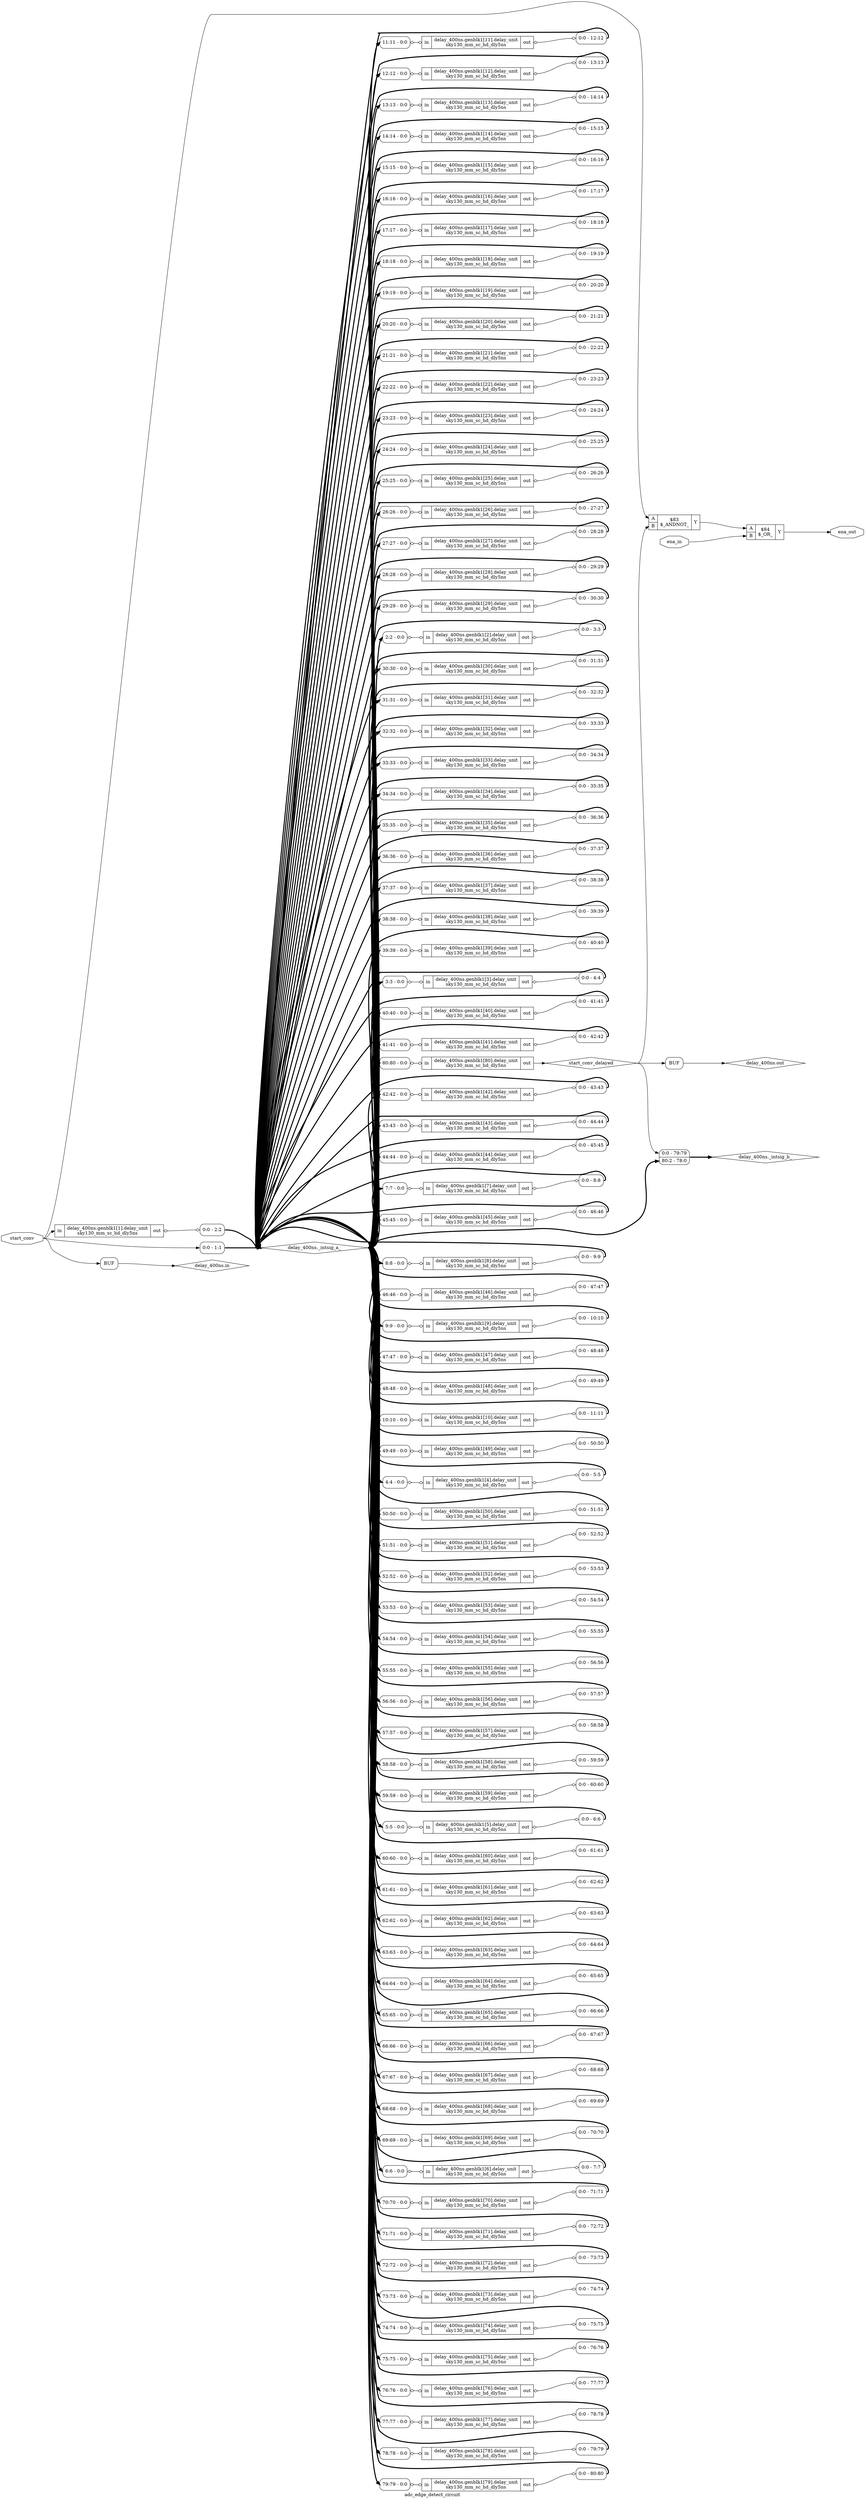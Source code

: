 digraph "adc_edge_detect_circuit" {
label="adc_edge_detect_circuit";
rankdir="LR";
remincross=true;
n2 [ shape=diamond, label="delay_400ns._intsig_a_", color="black", fontcolor="black" ];
n3 [ shape=diamond, label="delay_400ns._intsig_b_", color="black", fontcolor="black" ];
n4 [ shape=diamond, label="delay_400ns.in", color="black", fontcolor="black" ];
n5 [ shape=diamond, label="delay_400ns.out", color="black", fontcolor="black" ];
n6 [ shape=octagon, label="ena_in", color="black", fontcolor="black" ];
n7 [ shape=octagon, label="ena_out", color="black", fontcolor="black" ];
n8 [ shape=octagon, label="start_conv", color="black", fontcolor="black" ];
n9 [ shape=diamond, label="start_conv_delayed", color="black", fontcolor="black" ];
c13 [ shape=record, label="{{<p10> A|<p11> B}|$83\n$_ANDNOT_|{<p12> Y}}" ];
c14 [ shape=record, label="{{<p10> A|<p11> B}|$84\n$_OR_|{<p12> Y}}" ];
c17 [ shape=record, label="{{<p15> in}|delay_400ns.genblk1[10].delay_unit\nsky130_mm_sc_hd_dly5ns|{<p16> out}}" ];
x0 [ shape=record, style=rounded, label="<s0> 10:10 - 0:0 " ];
x0:e -> c17:p15:w [arrowhead=odiamond, arrowtail=odiamond, dir=both, color="black", label=""];
x1 [ shape=record, style=rounded, label="<s0> 0:0 - 11:11 " ];
c17:p16:e -> x1:w [arrowhead=odiamond, arrowtail=odiamond, dir=both, color="black", label=""];
c18 [ shape=record, label="{{<p15> in}|delay_400ns.genblk1[11].delay_unit\nsky130_mm_sc_hd_dly5ns|{<p16> out}}" ];
x2 [ shape=record, style=rounded, label="<s0> 11:11 - 0:0 " ];
x2:e -> c18:p15:w [arrowhead=odiamond, arrowtail=odiamond, dir=both, color="black", label=""];
x3 [ shape=record, style=rounded, label="<s0> 0:0 - 12:12 " ];
c18:p16:e -> x3:w [arrowhead=odiamond, arrowtail=odiamond, dir=both, color="black", label=""];
c19 [ shape=record, label="{{<p15> in}|delay_400ns.genblk1[12].delay_unit\nsky130_mm_sc_hd_dly5ns|{<p16> out}}" ];
x4 [ shape=record, style=rounded, label="<s0> 12:12 - 0:0 " ];
x4:e -> c19:p15:w [arrowhead=odiamond, arrowtail=odiamond, dir=both, color="black", label=""];
x5 [ shape=record, style=rounded, label="<s0> 0:0 - 13:13 " ];
c19:p16:e -> x5:w [arrowhead=odiamond, arrowtail=odiamond, dir=both, color="black", label=""];
c20 [ shape=record, label="{{<p15> in}|delay_400ns.genblk1[13].delay_unit\nsky130_mm_sc_hd_dly5ns|{<p16> out}}" ];
x6 [ shape=record, style=rounded, label="<s0> 13:13 - 0:0 " ];
x6:e -> c20:p15:w [arrowhead=odiamond, arrowtail=odiamond, dir=both, color="black", label=""];
x7 [ shape=record, style=rounded, label="<s0> 0:0 - 14:14 " ];
c20:p16:e -> x7:w [arrowhead=odiamond, arrowtail=odiamond, dir=both, color="black", label=""];
c21 [ shape=record, label="{{<p15> in}|delay_400ns.genblk1[14].delay_unit\nsky130_mm_sc_hd_dly5ns|{<p16> out}}" ];
x8 [ shape=record, style=rounded, label="<s0> 14:14 - 0:0 " ];
x8:e -> c21:p15:w [arrowhead=odiamond, arrowtail=odiamond, dir=both, color="black", label=""];
x9 [ shape=record, style=rounded, label="<s0> 0:0 - 15:15 " ];
c21:p16:e -> x9:w [arrowhead=odiamond, arrowtail=odiamond, dir=both, color="black", label=""];
c22 [ shape=record, label="{{<p15> in}|delay_400ns.genblk1[15].delay_unit\nsky130_mm_sc_hd_dly5ns|{<p16> out}}" ];
x10 [ shape=record, style=rounded, label="<s0> 15:15 - 0:0 " ];
x10:e -> c22:p15:w [arrowhead=odiamond, arrowtail=odiamond, dir=both, color="black", label=""];
x11 [ shape=record, style=rounded, label="<s0> 0:0 - 16:16 " ];
c22:p16:e -> x11:w [arrowhead=odiamond, arrowtail=odiamond, dir=both, color="black", label=""];
c23 [ shape=record, label="{{<p15> in}|delay_400ns.genblk1[16].delay_unit\nsky130_mm_sc_hd_dly5ns|{<p16> out}}" ];
x12 [ shape=record, style=rounded, label="<s0> 16:16 - 0:0 " ];
x12:e -> c23:p15:w [arrowhead=odiamond, arrowtail=odiamond, dir=both, color="black", label=""];
x13 [ shape=record, style=rounded, label="<s0> 0:0 - 17:17 " ];
c23:p16:e -> x13:w [arrowhead=odiamond, arrowtail=odiamond, dir=both, color="black", label=""];
c24 [ shape=record, label="{{<p15> in}|delay_400ns.genblk1[17].delay_unit\nsky130_mm_sc_hd_dly5ns|{<p16> out}}" ];
x14 [ shape=record, style=rounded, label="<s0> 17:17 - 0:0 " ];
x14:e -> c24:p15:w [arrowhead=odiamond, arrowtail=odiamond, dir=both, color="black", label=""];
x15 [ shape=record, style=rounded, label="<s0> 0:0 - 18:18 " ];
c24:p16:e -> x15:w [arrowhead=odiamond, arrowtail=odiamond, dir=both, color="black", label=""];
c25 [ shape=record, label="{{<p15> in}|delay_400ns.genblk1[18].delay_unit\nsky130_mm_sc_hd_dly5ns|{<p16> out}}" ];
x16 [ shape=record, style=rounded, label="<s0> 18:18 - 0:0 " ];
x16:e -> c25:p15:w [arrowhead=odiamond, arrowtail=odiamond, dir=both, color="black", label=""];
x17 [ shape=record, style=rounded, label="<s0> 0:0 - 19:19 " ];
c25:p16:e -> x17:w [arrowhead=odiamond, arrowtail=odiamond, dir=both, color="black", label=""];
c26 [ shape=record, label="{{<p15> in}|delay_400ns.genblk1[19].delay_unit\nsky130_mm_sc_hd_dly5ns|{<p16> out}}" ];
x18 [ shape=record, style=rounded, label="<s0> 19:19 - 0:0 " ];
x18:e -> c26:p15:w [arrowhead=odiamond, arrowtail=odiamond, dir=both, color="black", label=""];
x19 [ shape=record, style=rounded, label="<s0> 0:0 - 20:20 " ];
c26:p16:e -> x19:w [arrowhead=odiamond, arrowtail=odiamond, dir=both, color="black", label=""];
c27 [ shape=record, label="{{<p15> in}|delay_400ns.genblk1[1].delay_unit\nsky130_mm_sc_hd_dly5ns|{<p16> out}}" ];
x20 [ shape=record, style=rounded, label="<s0> 0:0 - 2:2 " ];
c27:p16:e -> x20:w [arrowhead=odiamond, arrowtail=odiamond, dir=both, color="black", label=""];
c28 [ shape=record, label="{{<p15> in}|delay_400ns.genblk1[20].delay_unit\nsky130_mm_sc_hd_dly5ns|{<p16> out}}" ];
x21 [ shape=record, style=rounded, label="<s0> 20:20 - 0:0 " ];
x21:e -> c28:p15:w [arrowhead=odiamond, arrowtail=odiamond, dir=both, color="black", label=""];
x22 [ shape=record, style=rounded, label="<s0> 0:0 - 21:21 " ];
c28:p16:e -> x22:w [arrowhead=odiamond, arrowtail=odiamond, dir=both, color="black", label=""];
c29 [ shape=record, label="{{<p15> in}|delay_400ns.genblk1[21].delay_unit\nsky130_mm_sc_hd_dly5ns|{<p16> out}}" ];
x23 [ shape=record, style=rounded, label="<s0> 21:21 - 0:0 " ];
x23:e -> c29:p15:w [arrowhead=odiamond, arrowtail=odiamond, dir=both, color="black", label=""];
x24 [ shape=record, style=rounded, label="<s0> 0:0 - 22:22 " ];
c29:p16:e -> x24:w [arrowhead=odiamond, arrowtail=odiamond, dir=both, color="black", label=""];
c30 [ shape=record, label="{{<p15> in}|delay_400ns.genblk1[22].delay_unit\nsky130_mm_sc_hd_dly5ns|{<p16> out}}" ];
x25 [ shape=record, style=rounded, label="<s0> 22:22 - 0:0 " ];
x25:e -> c30:p15:w [arrowhead=odiamond, arrowtail=odiamond, dir=both, color="black", label=""];
x26 [ shape=record, style=rounded, label="<s0> 0:0 - 23:23 " ];
c30:p16:e -> x26:w [arrowhead=odiamond, arrowtail=odiamond, dir=both, color="black", label=""];
c31 [ shape=record, label="{{<p15> in}|delay_400ns.genblk1[23].delay_unit\nsky130_mm_sc_hd_dly5ns|{<p16> out}}" ];
x27 [ shape=record, style=rounded, label="<s0> 23:23 - 0:0 " ];
x27:e -> c31:p15:w [arrowhead=odiamond, arrowtail=odiamond, dir=both, color="black", label=""];
x28 [ shape=record, style=rounded, label="<s0> 0:0 - 24:24 " ];
c31:p16:e -> x28:w [arrowhead=odiamond, arrowtail=odiamond, dir=both, color="black", label=""];
c32 [ shape=record, label="{{<p15> in}|delay_400ns.genblk1[24].delay_unit\nsky130_mm_sc_hd_dly5ns|{<p16> out}}" ];
x29 [ shape=record, style=rounded, label="<s0> 24:24 - 0:0 " ];
x29:e -> c32:p15:w [arrowhead=odiamond, arrowtail=odiamond, dir=both, color="black", label=""];
x30 [ shape=record, style=rounded, label="<s0> 0:0 - 25:25 " ];
c32:p16:e -> x30:w [arrowhead=odiamond, arrowtail=odiamond, dir=both, color="black", label=""];
c33 [ shape=record, label="{{<p15> in}|delay_400ns.genblk1[25].delay_unit\nsky130_mm_sc_hd_dly5ns|{<p16> out}}" ];
x31 [ shape=record, style=rounded, label="<s0> 25:25 - 0:0 " ];
x31:e -> c33:p15:w [arrowhead=odiamond, arrowtail=odiamond, dir=both, color="black", label=""];
x32 [ shape=record, style=rounded, label="<s0> 0:0 - 26:26 " ];
c33:p16:e -> x32:w [arrowhead=odiamond, arrowtail=odiamond, dir=both, color="black", label=""];
c34 [ shape=record, label="{{<p15> in}|delay_400ns.genblk1[26].delay_unit\nsky130_mm_sc_hd_dly5ns|{<p16> out}}" ];
x33 [ shape=record, style=rounded, label="<s0> 26:26 - 0:0 " ];
x33:e -> c34:p15:w [arrowhead=odiamond, arrowtail=odiamond, dir=both, color="black", label=""];
x34 [ shape=record, style=rounded, label="<s0> 0:0 - 27:27 " ];
c34:p16:e -> x34:w [arrowhead=odiamond, arrowtail=odiamond, dir=both, color="black", label=""];
c35 [ shape=record, label="{{<p15> in}|delay_400ns.genblk1[27].delay_unit\nsky130_mm_sc_hd_dly5ns|{<p16> out}}" ];
x35 [ shape=record, style=rounded, label="<s0> 27:27 - 0:0 " ];
x35:e -> c35:p15:w [arrowhead=odiamond, arrowtail=odiamond, dir=both, color="black", label=""];
x36 [ shape=record, style=rounded, label="<s0> 0:0 - 28:28 " ];
c35:p16:e -> x36:w [arrowhead=odiamond, arrowtail=odiamond, dir=both, color="black", label=""];
c36 [ shape=record, label="{{<p15> in}|delay_400ns.genblk1[28].delay_unit\nsky130_mm_sc_hd_dly5ns|{<p16> out}}" ];
x37 [ shape=record, style=rounded, label="<s0> 28:28 - 0:0 " ];
x37:e -> c36:p15:w [arrowhead=odiamond, arrowtail=odiamond, dir=both, color="black", label=""];
x38 [ shape=record, style=rounded, label="<s0> 0:0 - 29:29 " ];
c36:p16:e -> x38:w [arrowhead=odiamond, arrowtail=odiamond, dir=both, color="black", label=""];
c37 [ shape=record, label="{{<p15> in}|delay_400ns.genblk1[29].delay_unit\nsky130_mm_sc_hd_dly5ns|{<p16> out}}" ];
x39 [ shape=record, style=rounded, label="<s0> 29:29 - 0:0 " ];
x39:e -> c37:p15:w [arrowhead=odiamond, arrowtail=odiamond, dir=both, color="black", label=""];
x40 [ shape=record, style=rounded, label="<s0> 0:0 - 30:30 " ];
c37:p16:e -> x40:w [arrowhead=odiamond, arrowtail=odiamond, dir=both, color="black", label=""];
c38 [ shape=record, label="{{<p15> in}|delay_400ns.genblk1[2].delay_unit\nsky130_mm_sc_hd_dly5ns|{<p16> out}}" ];
x41 [ shape=record, style=rounded, label="<s0> 2:2 - 0:0 " ];
x41:e -> c38:p15:w [arrowhead=odiamond, arrowtail=odiamond, dir=both, color="black", label=""];
x42 [ shape=record, style=rounded, label="<s0> 0:0 - 3:3 " ];
c38:p16:e -> x42:w [arrowhead=odiamond, arrowtail=odiamond, dir=both, color="black", label=""];
c39 [ shape=record, label="{{<p15> in}|delay_400ns.genblk1[30].delay_unit\nsky130_mm_sc_hd_dly5ns|{<p16> out}}" ];
x43 [ shape=record, style=rounded, label="<s0> 30:30 - 0:0 " ];
x43:e -> c39:p15:w [arrowhead=odiamond, arrowtail=odiamond, dir=both, color="black", label=""];
x44 [ shape=record, style=rounded, label="<s0> 0:0 - 31:31 " ];
c39:p16:e -> x44:w [arrowhead=odiamond, arrowtail=odiamond, dir=both, color="black", label=""];
c40 [ shape=record, label="{{<p15> in}|delay_400ns.genblk1[31].delay_unit\nsky130_mm_sc_hd_dly5ns|{<p16> out}}" ];
x45 [ shape=record, style=rounded, label="<s0> 31:31 - 0:0 " ];
x45:e -> c40:p15:w [arrowhead=odiamond, arrowtail=odiamond, dir=both, color="black", label=""];
x46 [ shape=record, style=rounded, label="<s0> 0:0 - 32:32 " ];
c40:p16:e -> x46:w [arrowhead=odiamond, arrowtail=odiamond, dir=both, color="black", label=""];
c41 [ shape=record, label="{{<p15> in}|delay_400ns.genblk1[32].delay_unit\nsky130_mm_sc_hd_dly5ns|{<p16> out}}" ];
x47 [ shape=record, style=rounded, label="<s0> 32:32 - 0:0 " ];
x47:e -> c41:p15:w [arrowhead=odiamond, arrowtail=odiamond, dir=both, color="black", label=""];
x48 [ shape=record, style=rounded, label="<s0> 0:0 - 33:33 " ];
c41:p16:e -> x48:w [arrowhead=odiamond, arrowtail=odiamond, dir=both, color="black", label=""];
c42 [ shape=record, label="{{<p15> in}|delay_400ns.genblk1[33].delay_unit\nsky130_mm_sc_hd_dly5ns|{<p16> out}}" ];
x49 [ shape=record, style=rounded, label="<s0> 33:33 - 0:0 " ];
x49:e -> c42:p15:w [arrowhead=odiamond, arrowtail=odiamond, dir=both, color="black", label=""];
x50 [ shape=record, style=rounded, label="<s0> 0:0 - 34:34 " ];
c42:p16:e -> x50:w [arrowhead=odiamond, arrowtail=odiamond, dir=both, color="black", label=""];
c43 [ shape=record, label="{{<p15> in}|delay_400ns.genblk1[34].delay_unit\nsky130_mm_sc_hd_dly5ns|{<p16> out}}" ];
x51 [ shape=record, style=rounded, label="<s0> 34:34 - 0:0 " ];
x51:e -> c43:p15:w [arrowhead=odiamond, arrowtail=odiamond, dir=both, color="black", label=""];
x52 [ shape=record, style=rounded, label="<s0> 0:0 - 35:35 " ];
c43:p16:e -> x52:w [arrowhead=odiamond, arrowtail=odiamond, dir=both, color="black", label=""];
c44 [ shape=record, label="{{<p15> in}|delay_400ns.genblk1[35].delay_unit\nsky130_mm_sc_hd_dly5ns|{<p16> out}}" ];
x53 [ shape=record, style=rounded, label="<s0> 35:35 - 0:0 " ];
x53:e -> c44:p15:w [arrowhead=odiamond, arrowtail=odiamond, dir=both, color="black", label=""];
x54 [ shape=record, style=rounded, label="<s0> 0:0 - 36:36 " ];
c44:p16:e -> x54:w [arrowhead=odiamond, arrowtail=odiamond, dir=both, color="black", label=""];
c45 [ shape=record, label="{{<p15> in}|delay_400ns.genblk1[36].delay_unit\nsky130_mm_sc_hd_dly5ns|{<p16> out}}" ];
x55 [ shape=record, style=rounded, label="<s0> 36:36 - 0:0 " ];
x55:e -> c45:p15:w [arrowhead=odiamond, arrowtail=odiamond, dir=both, color="black", label=""];
x56 [ shape=record, style=rounded, label="<s0> 0:0 - 37:37 " ];
c45:p16:e -> x56:w [arrowhead=odiamond, arrowtail=odiamond, dir=both, color="black", label=""];
c46 [ shape=record, label="{{<p15> in}|delay_400ns.genblk1[37].delay_unit\nsky130_mm_sc_hd_dly5ns|{<p16> out}}" ];
x57 [ shape=record, style=rounded, label="<s0> 37:37 - 0:0 " ];
x57:e -> c46:p15:w [arrowhead=odiamond, arrowtail=odiamond, dir=both, color="black", label=""];
x58 [ shape=record, style=rounded, label="<s0> 0:0 - 38:38 " ];
c46:p16:e -> x58:w [arrowhead=odiamond, arrowtail=odiamond, dir=both, color="black", label=""];
c47 [ shape=record, label="{{<p15> in}|delay_400ns.genblk1[38].delay_unit\nsky130_mm_sc_hd_dly5ns|{<p16> out}}" ];
x59 [ shape=record, style=rounded, label="<s0> 38:38 - 0:0 " ];
x59:e -> c47:p15:w [arrowhead=odiamond, arrowtail=odiamond, dir=both, color="black", label=""];
x60 [ shape=record, style=rounded, label="<s0> 0:0 - 39:39 " ];
c47:p16:e -> x60:w [arrowhead=odiamond, arrowtail=odiamond, dir=both, color="black", label=""];
c48 [ shape=record, label="{{<p15> in}|delay_400ns.genblk1[39].delay_unit\nsky130_mm_sc_hd_dly5ns|{<p16> out}}" ];
x61 [ shape=record, style=rounded, label="<s0> 39:39 - 0:0 " ];
x61:e -> c48:p15:w [arrowhead=odiamond, arrowtail=odiamond, dir=both, color="black", label=""];
x62 [ shape=record, style=rounded, label="<s0> 0:0 - 40:40 " ];
c48:p16:e -> x62:w [arrowhead=odiamond, arrowtail=odiamond, dir=both, color="black", label=""];
c49 [ shape=record, label="{{<p15> in}|delay_400ns.genblk1[3].delay_unit\nsky130_mm_sc_hd_dly5ns|{<p16> out}}" ];
x63 [ shape=record, style=rounded, label="<s0> 3:3 - 0:0 " ];
x63:e -> c49:p15:w [arrowhead=odiamond, arrowtail=odiamond, dir=both, color="black", label=""];
x64 [ shape=record, style=rounded, label="<s0> 0:0 - 4:4 " ];
c49:p16:e -> x64:w [arrowhead=odiamond, arrowtail=odiamond, dir=both, color="black", label=""];
c50 [ shape=record, label="{{<p15> in}|delay_400ns.genblk1[40].delay_unit\nsky130_mm_sc_hd_dly5ns|{<p16> out}}" ];
x65 [ shape=record, style=rounded, label="<s0> 40:40 - 0:0 " ];
x65:e -> c50:p15:w [arrowhead=odiamond, arrowtail=odiamond, dir=both, color="black", label=""];
x66 [ shape=record, style=rounded, label="<s0> 0:0 - 41:41 " ];
c50:p16:e -> x66:w [arrowhead=odiamond, arrowtail=odiamond, dir=both, color="black", label=""];
c51 [ shape=record, label="{{<p15> in}|delay_400ns.genblk1[41].delay_unit\nsky130_mm_sc_hd_dly5ns|{<p16> out}}" ];
x67 [ shape=record, style=rounded, label="<s0> 41:41 - 0:0 " ];
x67:e -> c51:p15:w [arrowhead=odiamond, arrowtail=odiamond, dir=both, color="black", label=""];
x68 [ shape=record, style=rounded, label="<s0> 0:0 - 42:42 " ];
c51:p16:e -> x68:w [arrowhead=odiamond, arrowtail=odiamond, dir=both, color="black", label=""];
c52 [ shape=record, label="{{<p15> in}|delay_400ns.genblk1[42].delay_unit\nsky130_mm_sc_hd_dly5ns|{<p16> out}}" ];
x69 [ shape=record, style=rounded, label="<s0> 42:42 - 0:0 " ];
x69:e -> c52:p15:w [arrowhead=odiamond, arrowtail=odiamond, dir=both, color="black", label=""];
x70 [ shape=record, style=rounded, label="<s0> 0:0 - 43:43 " ];
c52:p16:e -> x70:w [arrowhead=odiamond, arrowtail=odiamond, dir=both, color="black", label=""];
c53 [ shape=record, label="{{<p15> in}|delay_400ns.genblk1[43].delay_unit\nsky130_mm_sc_hd_dly5ns|{<p16> out}}" ];
x71 [ shape=record, style=rounded, label="<s0> 43:43 - 0:0 " ];
x71:e -> c53:p15:w [arrowhead=odiamond, arrowtail=odiamond, dir=both, color="black", label=""];
x72 [ shape=record, style=rounded, label="<s0> 0:0 - 44:44 " ];
c53:p16:e -> x72:w [arrowhead=odiamond, arrowtail=odiamond, dir=both, color="black", label=""];
c54 [ shape=record, label="{{<p15> in}|delay_400ns.genblk1[44].delay_unit\nsky130_mm_sc_hd_dly5ns|{<p16> out}}" ];
x73 [ shape=record, style=rounded, label="<s0> 44:44 - 0:0 " ];
x73:e -> c54:p15:w [arrowhead=odiamond, arrowtail=odiamond, dir=both, color="black", label=""];
x74 [ shape=record, style=rounded, label="<s0> 0:0 - 45:45 " ];
c54:p16:e -> x74:w [arrowhead=odiamond, arrowtail=odiamond, dir=both, color="black", label=""];
c55 [ shape=record, label="{{<p15> in}|delay_400ns.genblk1[45].delay_unit\nsky130_mm_sc_hd_dly5ns|{<p16> out}}" ];
x75 [ shape=record, style=rounded, label="<s0> 45:45 - 0:0 " ];
x75:e -> c55:p15:w [arrowhead=odiamond, arrowtail=odiamond, dir=both, color="black", label=""];
x76 [ shape=record, style=rounded, label="<s0> 0:0 - 46:46 " ];
c55:p16:e -> x76:w [arrowhead=odiamond, arrowtail=odiamond, dir=both, color="black", label=""];
c56 [ shape=record, label="{{<p15> in}|delay_400ns.genblk1[46].delay_unit\nsky130_mm_sc_hd_dly5ns|{<p16> out}}" ];
x77 [ shape=record, style=rounded, label="<s0> 46:46 - 0:0 " ];
x77:e -> c56:p15:w [arrowhead=odiamond, arrowtail=odiamond, dir=both, color="black", label=""];
x78 [ shape=record, style=rounded, label="<s0> 0:0 - 47:47 " ];
c56:p16:e -> x78:w [arrowhead=odiamond, arrowtail=odiamond, dir=both, color="black", label=""];
c57 [ shape=record, label="{{<p15> in}|delay_400ns.genblk1[47].delay_unit\nsky130_mm_sc_hd_dly5ns|{<p16> out}}" ];
x79 [ shape=record, style=rounded, label="<s0> 47:47 - 0:0 " ];
x79:e -> c57:p15:w [arrowhead=odiamond, arrowtail=odiamond, dir=both, color="black", label=""];
x80 [ shape=record, style=rounded, label="<s0> 0:0 - 48:48 " ];
c57:p16:e -> x80:w [arrowhead=odiamond, arrowtail=odiamond, dir=both, color="black", label=""];
c58 [ shape=record, label="{{<p15> in}|delay_400ns.genblk1[48].delay_unit\nsky130_mm_sc_hd_dly5ns|{<p16> out}}" ];
x81 [ shape=record, style=rounded, label="<s0> 48:48 - 0:0 " ];
x81:e -> c58:p15:w [arrowhead=odiamond, arrowtail=odiamond, dir=both, color="black", label=""];
x82 [ shape=record, style=rounded, label="<s0> 0:0 - 49:49 " ];
c58:p16:e -> x82:w [arrowhead=odiamond, arrowtail=odiamond, dir=both, color="black", label=""];
c59 [ shape=record, label="{{<p15> in}|delay_400ns.genblk1[49].delay_unit\nsky130_mm_sc_hd_dly5ns|{<p16> out}}" ];
x83 [ shape=record, style=rounded, label="<s0> 49:49 - 0:0 " ];
x83:e -> c59:p15:w [arrowhead=odiamond, arrowtail=odiamond, dir=both, color="black", label=""];
x84 [ shape=record, style=rounded, label="<s0> 0:0 - 50:50 " ];
c59:p16:e -> x84:w [arrowhead=odiamond, arrowtail=odiamond, dir=both, color="black", label=""];
c60 [ shape=record, label="{{<p15> in}|delay_400ns.genblk1[4].delay_unit\nsky130_mm_sc_hd_dly5ns|{<p16> out}}" ];
x85 [ shape=record, style=rounded, label="<s0> 4:4 - 0:0 " ];
x85:e -> c60:p15:w [arrowhead=odiamond, arrowtail=odiamond, dir=both, color="black", label=""];
x86 [ shape=record, style=rounded, label="<s0> 0:0 - 5:5 " ];
c60:p16:e -> x86:w [arrowhead=odiamond, arrowtail=odiamond, dir=both, color="black", label=""];
c61 [ shape=record, label="{{<p15> in}|delay_400ns.genblk1[50].delay_unit\nsky130_mm_sc_hd_dly5ns|{<p16> out}}" ];
x87 [ shape=record, style=rounded, label="<s0> 50:50 - 0:0 " ];
x87:e -> c61:p15:w [arrowhead=odiamond, arrowtail=odiamond, dir=both, color="black", label=""];
x88 [ shape=record, style=rounded, label="<s0> 0:0 - 51:51 " ];
c61:p16:e -> x88:w [arrowhead=odiamond, arrowtail=odiamond, dir=both, color="black", label=""];
c62 [ shape=record, label="{{<p15> in}|delay_400ns.genblk1[51].delay_unit\nsky130_mm_sc_hd_dly5ns|{<p16> out}}" ];
x89 [ shape=record, style=rounded, label="<s0> 51:51 - 0:0 " ];
x89:e -> c62:p15:w [arrowhead=odiamond, arrowtail=odiamond, dir=both, color="black", label=""];
x90 [ shape=record, style=rounded, label="<s0> 0:0 - 52:52 " ];
c62:p16:e -> x90:w [arrowhead=odiamond, arrowtail=odiamond, dir=both, color="black", label=""];
c63 [ shape=record, label="{{<p15> in}|delay_400ns.genblk1[52].delay_unit\nsky130_mm_sc_hd_dly5ns|{<p16> out}}" ];
x91 [ shape=record, style=rounded, label="<s0> 52:52 - 0:0 " ];
x91:e -> c63:p15:w [arrowhead=odiamond, arrowtail=odiamond, dir=both, color="black", label=""];
x92 [ shape=record, style=rounded, label="<s0> 0:0 - 53:53 " ];
c63:p16:e -> x92:w [arrowhead=odiamond, arrowtail=odiamond, dir=both, color="black", label=""];
c64 [ shape=record, label="{{<p15> in}|delay_400ns.genblk1[53].delay_unit\nsky130_mm_sc_hd_dly5ns|{<p16> out}}" ];
x93 [ shape=record, style=rounded, label="<s0> 53:53 - 0:0 " ];
x93:e -> c64:p15:w [arrowhead=odiamond, arrowtail=odiamond, dir=both, color="black", label=""];
x94 [ shape=record, style=rounded, label="<s0> 0:0 - 54:54 " ];
c64:p16:e -> x94:w [arrowhead=odiamond, arrowtail=odiamond, dir=both, color="black", label=""];
c65 [ shape=record, label="{{<p15> in}|delay_400ns.genblk1[54].delay_unit\nsky130_mm_sc_hd_dly5ns|{<p16> out}}" ];
x95 [ shape=record, style=rounded, label="<s0> 54:54 - 0:0 " ];
x95:e -> c65:p15:w [arrowhead=odiamond, arrowtail=odiamond, dir=both, color="black", label=""];
x96 [ shape=record, style=rounded, label="<s0> 0:0 - 55:55 " ];
c65:p16:e -> x96:w [arrowhead=odiamond, arrowtail=odiamond, dir=both, color="black", label=""];
c66 [ shape=record, label="{{<p15> in}|delay_400ns.genblk1[55].delay_unit\nsky130_mm_sc_hd_dly5ns|{<p16> out}}" ];
x97 [ shape=record, style=rounded, label="<s0> 55:55 - 0:0 " ];
x97:e -> c66:p15:w [arrowhead=odiamond, arrowtail=odiamond, dir=both, color="black", label=""];
x98 [ shape=record, style=rounded, label="<s0> 0:0 - 56:56 " ];
c66:p16:e -> x98:w [arrowhead=odiamond, arrowtail=odiamond, dir=both, color="black", label=""];
c67 [ shape=record, label="{{<p15> in}|delay_400ns.genblk1[56].delay_unit\nsky130_mm_sc_hd_dly5ns|{<p16> out}}" ];
x99 [ shape=record, style=rounded, label="<s0> 56:56 - 0:0 " ];
x99:e -> c67:p15:w [arrowhead=odiamond, arrowtail=odiamond, dir=both, color="black", label=""];
x100 [ shape=record, style=rounded, label="<s0> 0:0 - 57:57 " ];
c67:p16:e -> x100:w [arrowhead=odiamond, arrowtail=odiamond, dir=both, color="black", label=""];
c68 [ shape=record, label="{{<p15> in}|delay_400ns.genblk1[57].delay_unit\nsky130_mm_sc_hd_dly5ns|{<p16> out}}" ];
x101 [ shape=record, style=rounded, label="<s0> 57:57 - 0:0 " ];
x101:e -> c68:p15:w [arrowhead=odiamond, arrowtail=odiamond, dir=both, color="black", label=""];
x102 [ shape=record, style=rounded, label="<s0> 0:0 - 58:58 " ];
c68:p16:e -> x102:w [arrowhead=odiamond, arrowtail=odiamond, dir=both, color="black", label=""];
c69 [ shape=record, label="{{<p15> in}|delay_400ns.genblk1[58].delay_unit\nsky130_mm_sc_hd_dly5ns|{<p16> out}}" ];
x103 [ shape=record, style=rounded, label="<s0> 58:58 - 0:0 " ];
x103:e -> c69:p15:w [arrowhead=odiamond, arrowtail=odiamond, dir=both, color="black", label=""];
x104 [ shape=record, style=rounded, label="<s0> 0:0 - 59:59 " ];
c69:p16:e -> x104:w [arrowhead=odiamond, arrowtail=odiamond, dir=both, color="black", label=""];
c70 [ shape=record, label="{{<p15> in}|delay_400ns.genblk1[59].delay_unit\nsky130_mm_sc_hd_dly5ns|{<p16> out}}" ];
x105 [ shape=record, style=rounded, label="<s0> 59:59 - 0:0 " ];
x105:e -> c70:p15:w [arrowhead=odiamond, arrowtail=odiamond, dir=both, color="black", label=""];
x106 [ shape=record, style=rounded, label="<s0> 0:0 - 60:60 " ];
c70:p16:e -> x106:w [arrowhead=odiamond, arrowtail=odiamond, dir=both, color="black", label=""];
c71 [ shape=record, label="{{<p15> in}|delay_400ns.genblk1[5].delay_unit\nsky130_mm_sc_hd_dly5ns|{<p16> out}}" ];
x107 [ shape=record, style=rounded, label="<s0> 5:5 - 0:0 " ];
x107:e -> c71:p15:w [arrowhead=odiamond, arrowtail=odiamond, dir=both, color="black", label=""];
x108 [ shape=record, style=rounded, label="<s0> 0:0 - 6:6 " ];
c71:p16:e -> x108:w [arrowhead=odiamond, arrowtail=odiamond, dir=both, color="black", label=""];
c72 [ shape=record, label="{{<p15> in}|delay_400ns.genblk1[60].delay_unit\nsky130_mm_sc_hd_dly5ns|{<p16> out}}" ];
x109 [ shape=record, style=rounded, label="<s0> 60:60 - 0:0 " ];
x109:e -> c72:p15:w [arrowhead=odiamond, arrowtail=odiamond, dir=both, color="black", label=""];
x110 [ shape=record, style=rounded, label="<s0> 0:0 - 61:61 " ];
c72:p16:e -> x110:w [arrowhead=odiamond, arrowtail=odiamond, dir=both, color="black", label=""];
c73 [ shape=record, label="{{<p15> in}|delay_400ns.genblk1[61].delay_unit\nsky130_mm_sc_hd_dly5ns|{<p16> out}}" ];
x111 [ shape=record, style=rounded, label="<s0> 61:61 - 0:0 " ];
x111:e -> c73:p15:w [arrowhead=odiamond, arrowtail=odiamond, dir=both, color="black", label=""];
x112 [ shape=record, style=rounded, label="<s0> 0:0 - 62:62 " ];
c73:p16:e -> x112:w [arrowhead=odiamond, arrowtail=odiamond, dir=both, color="black", label=""];
c74 [ shape=record, label="{{<p15> in}|delay_400ns.genblk1[62].delay_unit\nsky130_mm_sc_hd_dly5ns|{<p16> out}}" ];
x113 [ shape=record, style=rounded, label="<s0> 62:62 - 0:0 " ];
x113:e -> c74:p15:w [arrowhead=odiamond, arrowtail=odiamond, dir=both, color="black", label=""];
x114 [ shape=record, style=rounded, label="<s0> 0:0 - 63:63 " ];
c74:p16:e -> x114:w [arrowhead=odiamond, arrowtail=odiamond, dir=both, color="black", label=""];
c75 [ shape=record, label="{{<p15> in}|delay_400ns.genblk1[63].delay_unit\nsky130_mm_sc_hd_dly5ns|{<p16> out}}" ];
x115 [ shape=record, style=rounded, label="<s0> 63:63 - 0:0 " ];
x115:e -> c75:p15:w [arrowhead=odiamond, arrowtail=odiamond, dir=both, color="black", label=""];
x116 [ shape=record, style=rounded, label="<s0> 0:0 - 64:64 " ];
c75:p16:e -> x116:w [arrowhead=odiamond, arrowtail=odiamond, dir=both, color="black", label=""];
c76 [ shape=record, label="{{<p15> in}|delay_400ns.genblk1[64].delay_unit\nsky130_mm_sc_hd_dly5ns|{<p16> out}}" ];
x117 [ shape=record, style=rounded, label="<s0> 64:64 - 0:0 " ];
x117:e -> c76:p15:w [arrowhead=odiamond, arrowtail=odiamond, dir=both, color="black", label=""];
x118 [ shape=record, style=rounded, label="<s0> 0:0 - 65:65 " ];
c76:p16:e -> x118:w [arrowhead=odiamond, arrowtail=odiamond, dir=both, color="black", label=""];
c77 [ shape=record, label="{{<p15> in}|delay_400ns.genblk1[65].delay_unit\nsky130_mm_sc_hd_dly5ns|{<p16> out}}" ];
x119 [ shape=record, style=rounded, label="<s0> 65:65 - 0:0 " ];
x119:e -> c77:p15:w [arrowhead=odiamond, arrowtail=odiamond, dir=both, color="black", label=""];
x120 [ shape=record, style=rounded, label="<s0> 0:0 - 66:66 " ];
c77:p16:e -> x120:w [arrowhead=odiamond, arrowtail=odiamond, dir=both, color="black", label=""];
c78 [ shape=record, label="{{<p15> in}|delay_400ns.genblk1[66].delay_unit\nsky130_mm_sc_hd_dly5ns|{<p16> out}}" ];
x121 [ shape=record, style=rounded, label="<s0> 66:66 - 0:0 " ];
x121:e -> c78:p15:w [arrowhead=odiamond, arrowtail=odiamond, dir=both, color="black", label=""];
x122 [ shape=record, style=rounded, label="<s0> 0:0 - 67:67 " ];
c78:p16:e -> x122:w [arrowhead=odiamond, arrowtail=odiamond, dir=both, color="black", label=""];
c79 [ shape=record, label="{{<p15> in}|delay_400ns.genblk1[67].delay_unit\nsky130_mm_sc_hd_dly5ns|{<p16> out}}" ];
x123 [ shape=record, style=rounded, label="<s0> 67:67 - 0:0 " ];
x123:e -> c79:p15:w [arrowhead=odiamond, arrowtail=odiamond, dir=both, color="black", label=""];
x124 [ shape=record, style=rounded, label="<s0> 0:0 - 68:68 " ];
c79:p16:e -> x124:w [arrowhead=odiamond, arrowtail=odiamond, dir=both, color="black", label=""];
c80 [ shape=record, label="{{<p15> in}|delay_400ns.genblk1[68].delay_unit\nsky130_mm_sc_hd_dly5ns|{<p16> out}}" ];
x125 [ shape=record, style=rounded, label="<s0> 68:68 - 0:0 " ];
x125:e -> c80:p15:w [arrowhead=odiamond, arrowtail=odiamond, dir=both, color="black", label=""];
x126 [ shape=record, style=rounded, label="<s0> 0:0 - 69:69 " ];
c80:p16:e -> x126:w [arrowhead=odiamond, arrowtail=odiamond, dir=both, color="black", label=""];
c81 [ shape=record, label="{{<p15> in}|delay_400ns.genblk1[69].delay_unit\nsky130_mm_sc_hd_dly5ns|{<p16> out}}" ];
x127 [ shape=record, style=rounded, label="<s0> 69:69 - 0:0 " ];
x127:e -> c81:p15:w [arrowhead=odiamond, arrowtail=odiamond, dir=both, color="black", label=""];
x128 [ shape=record, style=rounded, label="<s0> 0:0 - 70:70 " ];
c81:p16:e -> x128:w [arrowhead=odiamond, arrowtail=odiamond, dir=both, color="black", label=""];
c82 [ shape=record, label="{{<p15> in}|delay_400ns.genblk1[6].delay_unit\nsky130_mm_sc_hd_dly5ns|{<p16> out}}" ];
x129 [ shape=record, style=rounded, label="<s0> 6:6 - 0:0 " ];
x129:e -> c82:p15:w [arrowhead=odiamond, arrowtail=odiamond, dir=both, color="black", label=""];
x130 [ shape=record, style=rounded, label="<s0> 0:0 - 7:7 " ];
c82:p16:e -> x130:w [arrowhead=odiamond, arrowtail=odiamond, dir=both, color="black", label=""];
c83 [ shape=record, label="{{<p15> in}|delay_400ns.genblk1[70].delay_unit\nsky130_mm_sc_hd_dly5ns|{<p16> out}}" ];
x131 [ shape=record, style=rounded, label="<s0> 70:70 - 0:0 " ];
x131:e -> c83:p15:w [arrowhead=odiamond, arrowtail=odiamond, dir=both, color="black", label=""];
x132 [ shape=record, style=rounded, label="<s0> 0:0 - 71:71 " ];
c83:p16:e -> x132:w [arrowhead=odiamond, arrowtail=odiamond, dir=both, color="black", label=""];
c84 [ shape=record, label="{{<p15> in}|delay_400ns.genblk1[71].delay_unit\nsky130_mm_sc_hd_dly5ns|{<p16> out}}" ];
x133 [ shape=record, style=rounded, label="<s0> 71:71 - 0:0 " ];
x133:e -> c84:p15:w [arrowhead=odiamond, arrowtail=odiamond, dir=both, color="black", label=""];
x134 [ shape=record, style=rounded, label="<s0> 0:0 - 72:72 " ];
c84:p16:e -> x134:w [arrowhead=odiamond, arrowtail=odiamond, dir=both, color="black", label=""];
c85 [ shape=record, label="{{<p15> in}|delay_400ns.genblk1[72].delay_unit\nsky130_mm_sc_hd_dly5ns|{<p16> out}}" ];
x135 [ shape=record, style=rounded, label="<s0> 72:72 - 0:0 " ];
x135:e -> c85:p15:w [arrowhead=odiamond, arrowtail=odiamond, dir=both, color="black", label=""];
x136 [ shape=record, style=rounded, label="<s0> 0:0 - 73:73 " ];
c85:p16:e -> x136:w [arrowhead=odiamond, arrowtail=odiamond, dir=both, color="black", label=""];
c86 [ shape=record, label="{{<p15> in}|delay_400ns.genblk1[73].delay_unit\nsky130_mm_sc_hd_dly5ns|{<p16> out}}" ];
x137 [ shape=record, style=rounded, label="<s0> 73:73 - 0:0 " ];
x137:e -> c86:p15:w [arrowhead=odiamond, arrowtail=odiamond, dir=both, color="black", label=""];
x138 [ shape=record, style=rounded, label="<s0> 0:0 - 74:74 " ];
c86:p16:e -> x138:w [arrowhead=odiamond, arrowtail=odiamond, dir=both, color="black", label=""];
c87 [ shape=record, label="{{<p15> in}|delay_400ns.genblk1[74].delay_unit\nsky130_mm_sc_hd_dly5ns|{<p16> out}}" ];
x139 [ shape=record, style=rounded, label="<s0> 74:74 - 0:0 " ];
x139:e -> c87:p15:w [arrowhead=odiamond, arrowtail=odiamond, dir=both, color="black", label=""];
x140 [ shape=record, style=rounded, label="<s0> 0:0 - 75:75 " ];
c87:p16:e -> x140:w [arrowhead=odiamond, arrowtail=odiamond, dir=both, color="black", label=""];
c88 [ shape=record, label="{{<p15> in}|delay_400ns.genblk1[75].delay_unit\nsky130_mm_sc_hd_dly5ns|{<p16> out}}" ];
x141 [ shape=record, style=rounded, label="<s0> 75:75 - 0:0 " ];
x141:e -> c88:p15:w [arrowhead=odiamond, arrowtail=odiamond, dir=both, color="black", label=""];
x142 [ shape=record, style=rounded, label="<s0> 0:0 - 76:76 " ];
c88:p16:e -> x142:w [arrowhead=odiamond, arrowtail=odiamond, dir=both, color="black", label=""];
c89 [ shape=record, label="{{<p15> in}|delay_400ns.genblk1[76].delay_unit\nsky130_mm_sc_hd_dly5ns|{<p16> out}}" ];
x143 [ shape=record, style=rounded, label="<s0> 76:76 - 0:0 " ];
x143:e -> c89:p15:w [arrowhead=odiamond, arrowtail=odiamond, dir=both, color="black", label=""];
x144 [ shape=record, style=rounded, label="<s0> 0:0 - 77:77 " ];
c89:p16:e -> x144:w [arrowhead=odiamond, arrowtail=odiamond, dir=both, color="black", label=""];
c90 [ shape=record, label="{{<p15> in}|delay_400ns.genblk1[77].delay_unit\nsky130_mm_sc_hd_dly5ns|{<p16> out}}" ];
x145 [ shape=record, style=rounded, label="<s0> 77:77 - 0:0 " ];
x145:e -> c90:p15:w [arrowhead=odiamond, arrowtail=odiamond, dir=both, color="black", label=""];
x146 [ shape=record, style=rounded, label="<s0> 0:0 - 78:78 " ];
c90:p16:e -> x146:w [arrowhead=odiamond, arrowtail=odiamond, dir=both, color="black", label=""];
c91 [ shape=record, label="{{<p15> in}|delay_400ns.genblk1[78].delay_unit\nsky130_mm_sc_hd_dly5ns|{<p16> out}}" ];
x147 [ shape=record, style=rounded, label="<s0> 78:78 - 0:0 " ];
x147:e -> c91:p15:w [arrowhead=odiamond, arrowtail=odiamond, dir=both, color="black", label=""];
x148 [ shape=record, style=rounded, label="<s0> 0:0 - 79:79 " ];
c91:p16:e -> x148:w [arrowhead=odiamond, arrowtail=odiamond, dir=both, color="black", label=""];
c92 [ shape=record, label="{{<p15> in}|delay_400ns.genblk1[79].delay_unit\nsky130_mm_sc_hd_dly5ns|{<p16> out}}" ];
x149 [ shape=record, style=rounded, label="<s0> 79:79 - 0:0 " ];
x149:e -> c92:p15:w [arrowhead=odiamond, arrowtail=odiamond, dir=both, color="black", label=""];
x150 [ shape=record, style=rounded, label="<s0> 0:0 - 80:80 " ];
c92:p16:e -> x150:w [arrowhead=odiamond, arrowtail=odiamond, dir=both, color="black", label=""];
c93 [ shape=record, label="{{<p15> in}|delay_400ns.genblk1[7].delay_unit\nsky130_mm_sc_hd_dly5ns|{<p16> out}}" ];
x151 [ shape=record, style=rounded, label="<s0> 7:7 - 0:0 " ];
x151:e -> c93:p15:w [arrowhead=odiamond, arrowtail=odiamond, dir=both, color="black", label=""];
x152 [ shape=record, style=rounded, label="<s0> 0:0 - 8:8 " ];
c93:p16:e -> x152:w [arrowhead=odiamond, arrowtail=odiamond, dir=both, color="black", label=""];
c94 [ shape=record, label="{{<p15> in}|delay_400ns.genblk1[80].delay_unit\nsky130_mm_sc_hd_dly5ns|{<p16> out}}" ];
x153 [ shape=record, style=rounded, label="<s0> 80:80 - 0:0 " ];
x153:e -> c94:p15:w [arrowhead=odiamond, arrowtail=odiamond, dir=both, color="black", label=""];
c95 [ shape=record, label="{{<p15> in}|delay_400ns.genblk1[8].delay_unit\nsky130_mm_sc_hd_dly5ns|{<p16> out}}" ];
x154 [ shape=record, style=rounded, label="<s0> 8:8 - 0:0 " ];
x154:e -> c95:p15:w [arrowhead=odiamond, arrowtail=odiamond, dir=both, color="black", label=""];
x155 [ shape=record, style=rounded, label="<s0> 0:0 - 9:9 " ];
c95:p16:e -> x155:w [arrowhead=odiamond, arrowtail=odiamond, dir=both, color="black", label=""];
c96 [ shape=record, label="{{<p15> in}|delay_400ns.genblk1[9].delay_unit\nsky130_mm_sc_hd_dly5ns|{<p16> out}}" ];
x156 [ shape=record, style=rounded, label="<s0> 9:9 - 0:0 " ];
x156:e -> c96:p15:w [arrowhead=odiamond, arrowtail=odiamond, dir=both, color="black", label=""];
x157 [ shape=record, style=rounded, label="<s0> 0:0 - 10:10 " ];
c96:p16:e -> x157:w [arrowhead=odiamond, arrowtail=odiamond, dir=both, color="black", label=""];
x158 [ shape=record, style=rounded, label="<s0> 0:0 - 1:1 " ];
x159 [ shape=record, style=rounded, label="<s1> 0:0 - 79:79 |<s0> 80:2 - 78:0 " ];
x160 [shape=box, style=rounded, label="BUF"];
x161 [shape=box, style=rounded, label="BUF"];
c13:p12:e -> c14:p10:w [color="black", label=""];
x100:s0:e -> n2:w [color="black", style="setlinewidth(3)", label=""];
x102:s0:e -> n2:w [color="black", style="setlinewidth(3)", label=""];
x104:s0:e -> n2:w [color="black", style="setlinewidth(3)", label=""];
x106:s0:e -> n2:w [color="black", style="setlinewidth(3)", label=""];
x108:s0:e -> n2:w [color="black", style="setlinewidth(3)", label=""];
x110:s0:e -> n2:w [color="black", style="setlinewidth(3)", label=""];
x112:s0:e -> n2:w [color="black", style="setlinewidth(3)", label=""];
x114:s0:e -> n2:w [color="black", style="setlinewidth(3)", label=""];
x116:s0:e -> n2:w [color="black", style="setlinewidth(3)", label=""];
x118:s0:e -> n2:w [color="black", style="setlinewidth(3)", label=""];
x11:s0:e -> n2:w [color="black", style="setlinewidth(3)", label=""];
x120:s0:e -> n2:w [color="black", style="setlinewidth(3)", label=""];
x122:s0:e -> n2:w [color="black", style="setlinewidth(3)", label=""];
x124:s0:e -> n2:w [color="black", style="setlinewidth(3)", label=""];
x126:s0:e -> n2:w [color="black", style="setlinewidth(3)", label=""];
x128:s0:e -> n2:w [color="black", style="setlinewidth(3)", label=""];
x130:s0:e -> n2:w [color="black", style="setlinewidth(3)", label=""];
x132:s0:e -> n2:w [color="black", style="setlinewidth(3)", label=""];
x134:s0:e -> n2:w [color="black", style="setlinewidth(3)", label=""];
x136:s0:e -> n2:w [color="black", style="setlinewidth(3)", label=""];
x138:s0:e -> n2:w [color="black", style="setlinewidth(3)", label=""];
x13:s0:e -> n2:w [color="black", style="setlinewidth(3)", label=""];
x140:s0:e -> n2:w [color="black", style="setlinewidth(3)", label=""];
x142:s0:e -> n2:w [color="black", style="setlinewidth(3)", label=""];
x144:s0:e -> n2:w [color="black", style="setlinewidth(3)", label=""];
x146:s0:e -> n2:w [color="black", style="setlinewidth(3)", label=""];
x148:s0:e -> n2:w [color="black", style="setlinewidth(3)", label=""];
x150:s0:e -> n2:w [color="black", style="setlinewidth(3)", label=""];
x152:s0:e -> n2:w [color="black", style="setlinewidth(3)", label=""];
x155:s0:e -> n2:w [color="black", style="setlinewidth(3)", label=""];
x157:s0:e -> n2:w [color="black", style="setlinewidth(3)", label=""];
x158:s0:e -> n2:w [color="black", style="setlinewidth(3)", label=""];
x15:s0:e -> n2:w [color="black", style="setlinewidth(3)", label=""];
x17:s0:e -> n2:w [color="black", style="setlinewidth(3)", label=""];
x19:s0:e -> n2:w [color="black", style="setlinewidth(3)", label=""];
x1:s0:e -> n2:w [color="black", style="setlinewidth(3)", label=""];
x20:s0:e -> n2:w [color="black", style="setlinewidth(3)", label=""];
x22:s0:e -> n2:w [color="black", style="setlinewidth(3)", label=""];
x24:s0:e -> n2:w [color="black", style="setlinewidth(3)", label=""];
x26:s0:e -> n2:w [color="black", style="setlinewidth(3)", label=""];
x28:s0:e -> n2:w [color="black", style="setlinewidth(3)", label=""];
x30:s0:e -> n2:w [color="black", style="setlinewidth(3)", label=""];
x32:s0:e -> n2:w [color="black", style="setlinewidth(3)", label=""];
x34:s0:e -> n2:w [color="black", style="setlinewidth(3)", label=""];
x36:s0:e -> n2:w [color="black", style="setlinewidth(3)", label=""];
x38:s0:e -> n2:w [color="black", style="setlinewidth(3)", label=""];
x3:s0:e -> n2:w [color="black", style="setlinewidth(3)", label=""];
x40:s0:e -> n2:w [color="black", style="setlinewidth(3)", label=""];
x42:s0:e -> n2:w [color="black", style="setlinewidth(3)", label=""];
x44:s0:e -> n2:w [color="black", style="setlinewidth(3)", label=""];
x46:s0:e -> n2:w [color="black", style="setlinewidth(3)", label=""];
x48:s0:e -> n2:w [color="black", style="setlinewidth(3)", label=""];
x50:s0:e -> n2:w [color="black", style="setlinewidth(3)", label=""];
x52:s0:e -> n2:w [color="black", style="setlinewidth(3)", label=""];
x54:s0:e -> n2:w [color="black", style="setlinewidth(3)", label=""];
x56:s0:e -> n2:w [color="black", style="setlinewidth(3)", label=""];
x58:s0:e -> n2:w [color="black", style="setlinewidth(3)", label=""];
x5:s0:e -> n2:w [color="black", style="setlinewidth(3)", label=""];
x60:s0:e -> n2:w [color="black", style="setlinewidth(3)", label=""];
x62:s0:e -> n2:w [color="black", style="setlinewidth(3)", label=""];
x64:s0:e -> n2:w [color="black", style="setlinewidth(3)", label=""];
x66:s0:e -> n2:w [color="black", style="setlinewidth(3)", label=""];
x68:s0:e -> n2:w [color="black", style="setlinewidth(3)", label=""];
x70:s0:e -> n2:w [color="black", style="setlinewidth(3)", label=""];
x72:s0:e -> n2:w [color="black", style="setlinewidth(3)", label=""];
x74:s0:e -> n2:w [color="black", style="setlinewidth(3)", label=""];
x76:s0:e -> n2:w [color="black", style="setlinewidth(3)", label=""];
x78:s0:e -> n2:w [color="black", style="setlinewidth(3)", label=""];
x7:s0:e -> n2:w [color="black", style="setlinewidth(3)", label=""];
x80:s0:e -> n2:w [color="black", style="setlinewidth(3)", label=""];
x82:s0:e -> n2:w [color="black", style="setlinewidth(3)", label=""];
x84:s0:e -> n2:w [color="black", style="setlinewidth(3)", label=""];
x86:s0:e -> n2:w [color="black", style="setlinewidth(3)", label=""];
x88:s0:e -> n2:w [color="black", style="setlinewidth(3)", label=""];
x90:s0:e -> n2:w [color="black", style="setlinewidth(3)", label=""];
x92:s0:e -> n2:w [color="black", style="setlinewidth(3)", label=""];
x94:s0:e -> n2:w [color="black", style="setlinewidth(3)", label=""];
x96:s0:e -> n2:w [color="black", style="setlinewidth(3)", label=""];
x98:s0:e -> n2:w [color="black", style="setlinewidth(3)", label=""];
x9:s0:e -> n2:w [color="black", style="setlinewidth(3)", label=""];
n2:e -> x0:s0:w [color="black", style="setlinewidth(3)", label=""];
n2:e -> x101:s0:w [color="black", style="setlinewidth(3)", label=""];
n2:e -> x103:s0:w [color="black", style="setlinewidth(3)", label=""];
n2:e -> x105:s0:w [color="black", style="setlinewidth(3)", label=""];
n2:e -> x107:s0:w [color="black", style="setlinewidth(3)", label=""];
n2:e -> x109:s0:w [color="black", style="setlinewidth(3)", label=""];
n2:e -> x10:s0:w [color="black", style="setlinewidth(3)", label=""];
n2:e -> x111:s0:w [color="black", style="setlinewidth(3)", label=""];
n2:e -> x113:s0:w [color="black", style="setlinewidth(3)", label=""];
n2:e -> x115:s0:w [color="black", style="setlinewidth(3)", label=""];
n2:e -> x117:s0:w [color="black", style="setlinewidth(3)", label=""];
n2:e -> x119:s0:w [color="black", style="setlinewidth(3)", label=""];
n2:e -> x121:s0:w [color="black", style="setlinewidth(3)", label=""];
n2:e -> x123:s0:w [color="black", style="setlinewidth(3)", label=""];
n2:e -> x125:s0:w [color="black", style="setlinewidth(3)", label=""];
n2:e -> x127:s0:w [color="black", style="setlinewidth(3)", label=""];
n2:e -> x129:s0:w [color="black", style="setlinewidth(3)", label=""];
n2:e -> x12:s0:w [color="black", style="setlinewidth(3)", label=""];
n2:e -> x131:s0:w [color="black", style="setlinewidth(3)", label=""];
n2:e -> x133:s0:w [color="black", style="setlinewidth(3)", label=""];
n2:e -> x135:s0:w [color="black", style="setlinewidth(3)", label=""];
n2:e -> x137:s0:w [color="black", style="setlinewidth(3)", label=""];
n2:e -> x139:s0:w [color="black", style="setlinewidth(3)", label=""];
n2:e -> x141:s0:w [color="black", style="setlinewidth(3)", label=""];
n2:e -> x143:s0:w [color="black", style="setlinewidth(3)", label=""];
n2:e -> x145:s0:w [color="black", style="setlinewidth(3)", label=""];
n2:e -> x147:s0:w [color="black", style="setlinewidth(3)", label=""];
n2:e -> x149:s0:w [color="black", style="setlinewidth(3)", label=""];
n2:e -> x14:s0:w [color="black", style="setlinewidth(3)", label=""];
n2:e -> x151:s0:w [color="black", style="setlinewidth(3)", label=""];
n2:e -> x153:s0:w [color="black", style="setlinewidth(3)", label=""];
n2:e -> x154:s0:w [color="black", style="setlinewidth(3)", label=""];
n2:e -> x156:s0:w [color="black", style="setlinewidth(3)", label=""];
n2:e -> x159:s0:w [color="black", style="setlinewidth(3)", label=""];
n2:e -> x16:s0:w [color="black", style="setlinewidth(3)", label=""];
n2:e -> x18:s0:w [color="black", style="setlinewidth(3)", label=""];
n2:e -> x21:s0:w [color="black", style="setlinewidth(3)", label=""];
n2:e -> x23:s0:w [color="black", style="setlinewidth(3)", label=""];
n2:e -> x25:s0:w [color="black", style="setlinewidth(3)", label=""];
n2:e -> x27:s0:w [color="black", style="setlinewidth(3)", label=""];
n2:e -> x29:s0:w [color="black", style="setlinewidth(3)", label=""];
n2:e -> x2:s0:w [color="black", style="setlinewidth(3)", label=""];
n2:e -> x31:s0:w [color="black", style="setlinewidth(3)", label=""];
n2:e -> x33:s0:w [color="black", style="setlinewidth(3)", label=""];
n2:e -> x35:s0:w [color="black", style="setlinewidth(3)", label=""];
n2:e -> x37:s0:w [color="black", style="setlinewidth(3)", label=""];
n2:e -> x39:s0:w [color="black", style="setlinewidth(3)", label=""];
n2:e -> x41:s0:w [color="black", style="setlinewidth(3)", label=""];
n2:e -> x43:s0:w [color="black", style="setlinewidth(3)", label=""];
n2:e -> x45:s0:w [color="black", style="setlinewidth(3)", label=""];
n2:e -> x47:s0:w [color="black", style="setlinewidth(3)", label=""];
n2:e -> x49:s0:w [color="black", style="setlinewidth(3)", label=""];
n2:e -> x4:s0:w [color="black", style="setlinewidth(3)", label=""];
n2:e -> x51:s0:w [color="black", style="setlinewidth(3)", label=""];
n2:e -> x53:s0:w [color="black", style="setlinewidth(3)", label=""];
n2:e -> x55:s0:w [color="black", style="setlinewidth(3)", label=""];
n2:e -> x57:s0:w [color="black", style="setlinewidth(3)", label=""];
n2:e -> x59:s0:w [color="black", style="setlinewidth(3)", label=""];
n2:e -> x61:s0:w [color="black", style="setlinewidth(3)", label=""];
n2:e -> x63:s0:w [color="black", style="setlinewidth(3)", label=""];
n2:e -> x65:s0:w [color="black", style="setlinewidth(3)", label=""];
n2:e -> x67:s0:w [color="black", style="setlinewidth(3)", label=""];
n2:e -> x69:s0:w [color="black", style="setlinewidth(3)", label=""];
n2:e -> x6:s0:w [color="black", style="setlinewidth(3)", label=""];
n2:e -> x71:s0:w [color="black", style="setlinewidth(3)", label=""];
n2:e -> x73:s0:w [color="black", style="setlinewidth(3)", label=""];
n2:e -> x75:s0:w [color="black", style="setlinewidth(3)", label=""];
n2:e -> x77:s0:w [color="black", style="setlinewidth(3)", label=""];
n2:e -> x79:s0:w [color="black", style="setlinewidth(3)", label=""];
n2:e -> x81:s0:w [color="black", style="setlinewidth(3)", label=""];
n2:e -> x83:s0:w [color="black", style="setlinewidth(3)", label=""];
n2:e -> x85:s0:w [color="black", style="setlinewidth(3)", label=""];
n2:e -> x87:s0:w [color="black", style="setlinewidth(3)", label=""];
n2:e -> x89:s0:w [color="black", style="setlinewidth(3)", label=""];
n2:e -> x8:s0:w [color="black", style="setlinewidth(3)", label=""];
n2:e -> x91:s0:w [color="black", style="setlinewidth(3)", label=""];
n2:e -> x93:s0:w [color="black", style="setlinewidth(3)", label=""];
n2:e -> x95:s0:w [color="black", style="setlinewidth(3)", label=""];
n2:e -> x97:s0:w [color="black", style="setlinewidth(3)", label=""];
n2:e -> x99:s0:w [color="black", style="setlinewidth(3)", label=""];
x159:e -> n3:w [color="black", style="setlinewidth(3)", label=""];
x160:e:e -> n4:w [color="black", label=""];
x161:e:e -> n5:w [color="black", label=""];
n6:e -> c14:p11:w [color="black", label=""];
c14:p12:e -> n7:w [color="black", label=""];
n8:e -> c13:p10:w [color="black", label=""];
n8:e -> c27:p15:w [color="black", label=""];
n8:e -> x158:w [color="black", label=""];
n8:e -> x160:w:w [color="black", label=""];
c94:p16:e -> n9:w [color="black", label=""];
n9:e -> c13:p11:w [color="black", label=""];
n9:e -> x159:s1:w [color="black", label=""];
n9:e -> x161:w:w [color="black", label=""];
}
